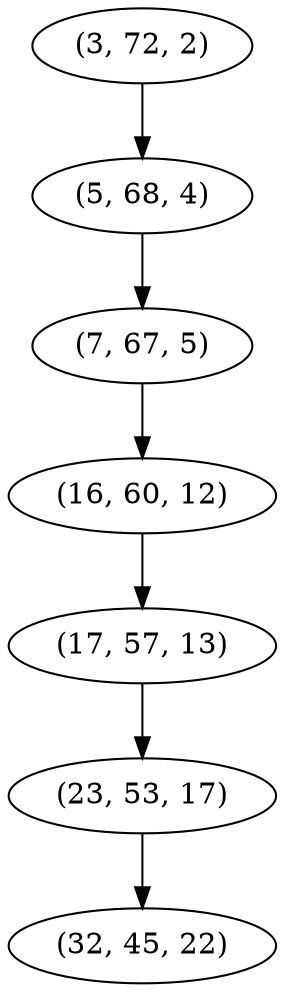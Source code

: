 digraph tree {
    "(3, 72, 2)";
    "(5, 68, 4)";
    "(7, 67, 5)";
    "(16, 60, 12)";
    "(17, 57, 13)";
    "(23, 53, 17)";
    "(32, 45, 22)";
    "(3, 72, 2)" -> "(5, 68, 4)";
    "(5, 68, 4)" -> "(7, 67, 5)";
    "(7, 67, 5)" -> "(16, 60, 12)";
    "(16, 60, 12)" -> "(17, 57, 13)";
    "(17, 57, 13)" -> "(23, 53, 17)";
    "(23, 53, 17)" -> "(32, 45, 22)";
}
